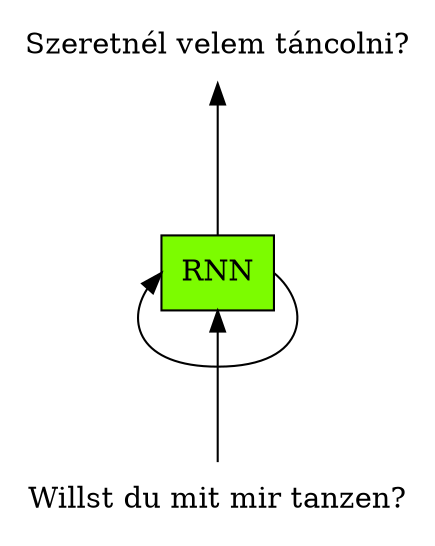 digraph recurrent {
    graph [dpi=300]
    rankdir="BT"
    input [label="Willst du mit mir tanzen?", shape="plaintext"]
    output [label="Szeretnél velem táncolni?", shape="plaintext"]
    rnn [label="RNN", shape="rectangle", style="filled", fillcolor="lawngreen"]

    input -> rnn [minlen=2]
    rnn:e -> rnn:w [constraint="true"]
    rnn -> output [minlen=2]
}
